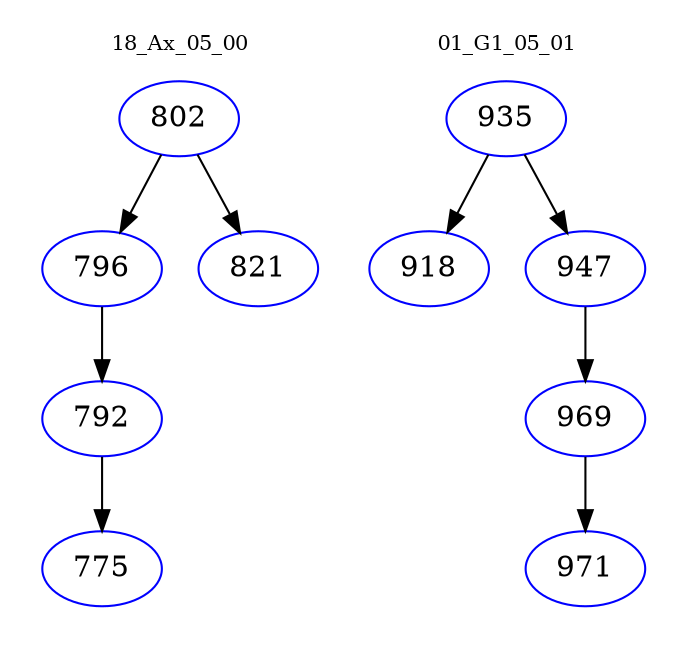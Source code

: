 digraph{
subgraph cluster_0 {
color = white
label = "18_Ax_05_00";
fontsize=10;
T0_802 [label="802", color="blue"]
T0_802 -> T0_796 [color="black"]
T0_796 [label="796", color="blue"]
T0_796 -> T0_792 [color="black"]
T0_792 [label="792", color="blue"]
T0_792 -> T0_775 [color="black"]
T0_775 [label="775", color="blue"]
T0_802 -> T0_821 [color="black"]
T0_821 [label="821", color="blue"]
}
subgraph cluster_1 {
color = white
label = "01_G1_05_01";
fontsize=10;
T1_935 [label="935", color="blue"]
T1_935 -> T1_918 [color="black"]
T1_918 [label="918", color="blue"]
T1_935 -> T1_947 [color="black"]
T1_947 [label="947", color="blue"]
T1_947 -> T1_969 [color="black"]
T1_969 [label="969", color="blue"]
T1_969 -> T1_971 [color="black"]
T1_971 [label="971", color="blue"]
}
}
